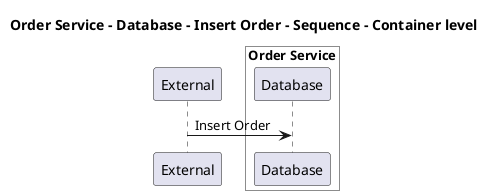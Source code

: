 @startuml

title Order Service - Database - Insert Order - Sequence - Container level

participant "External" as C4InterFlow.SoftwareSystems.ExternalSystem

box "Order Service" #White
    participant "Database" as ECommercePlatform.SoftwareSystems.OrderService.Containers.Database
end box


C4InterFlow.SoftwareSystems.ExternalSystem -> ECommercePlatform.SoftwareSystems.OrderService.Containers.Database : Insert Order


@enduml
